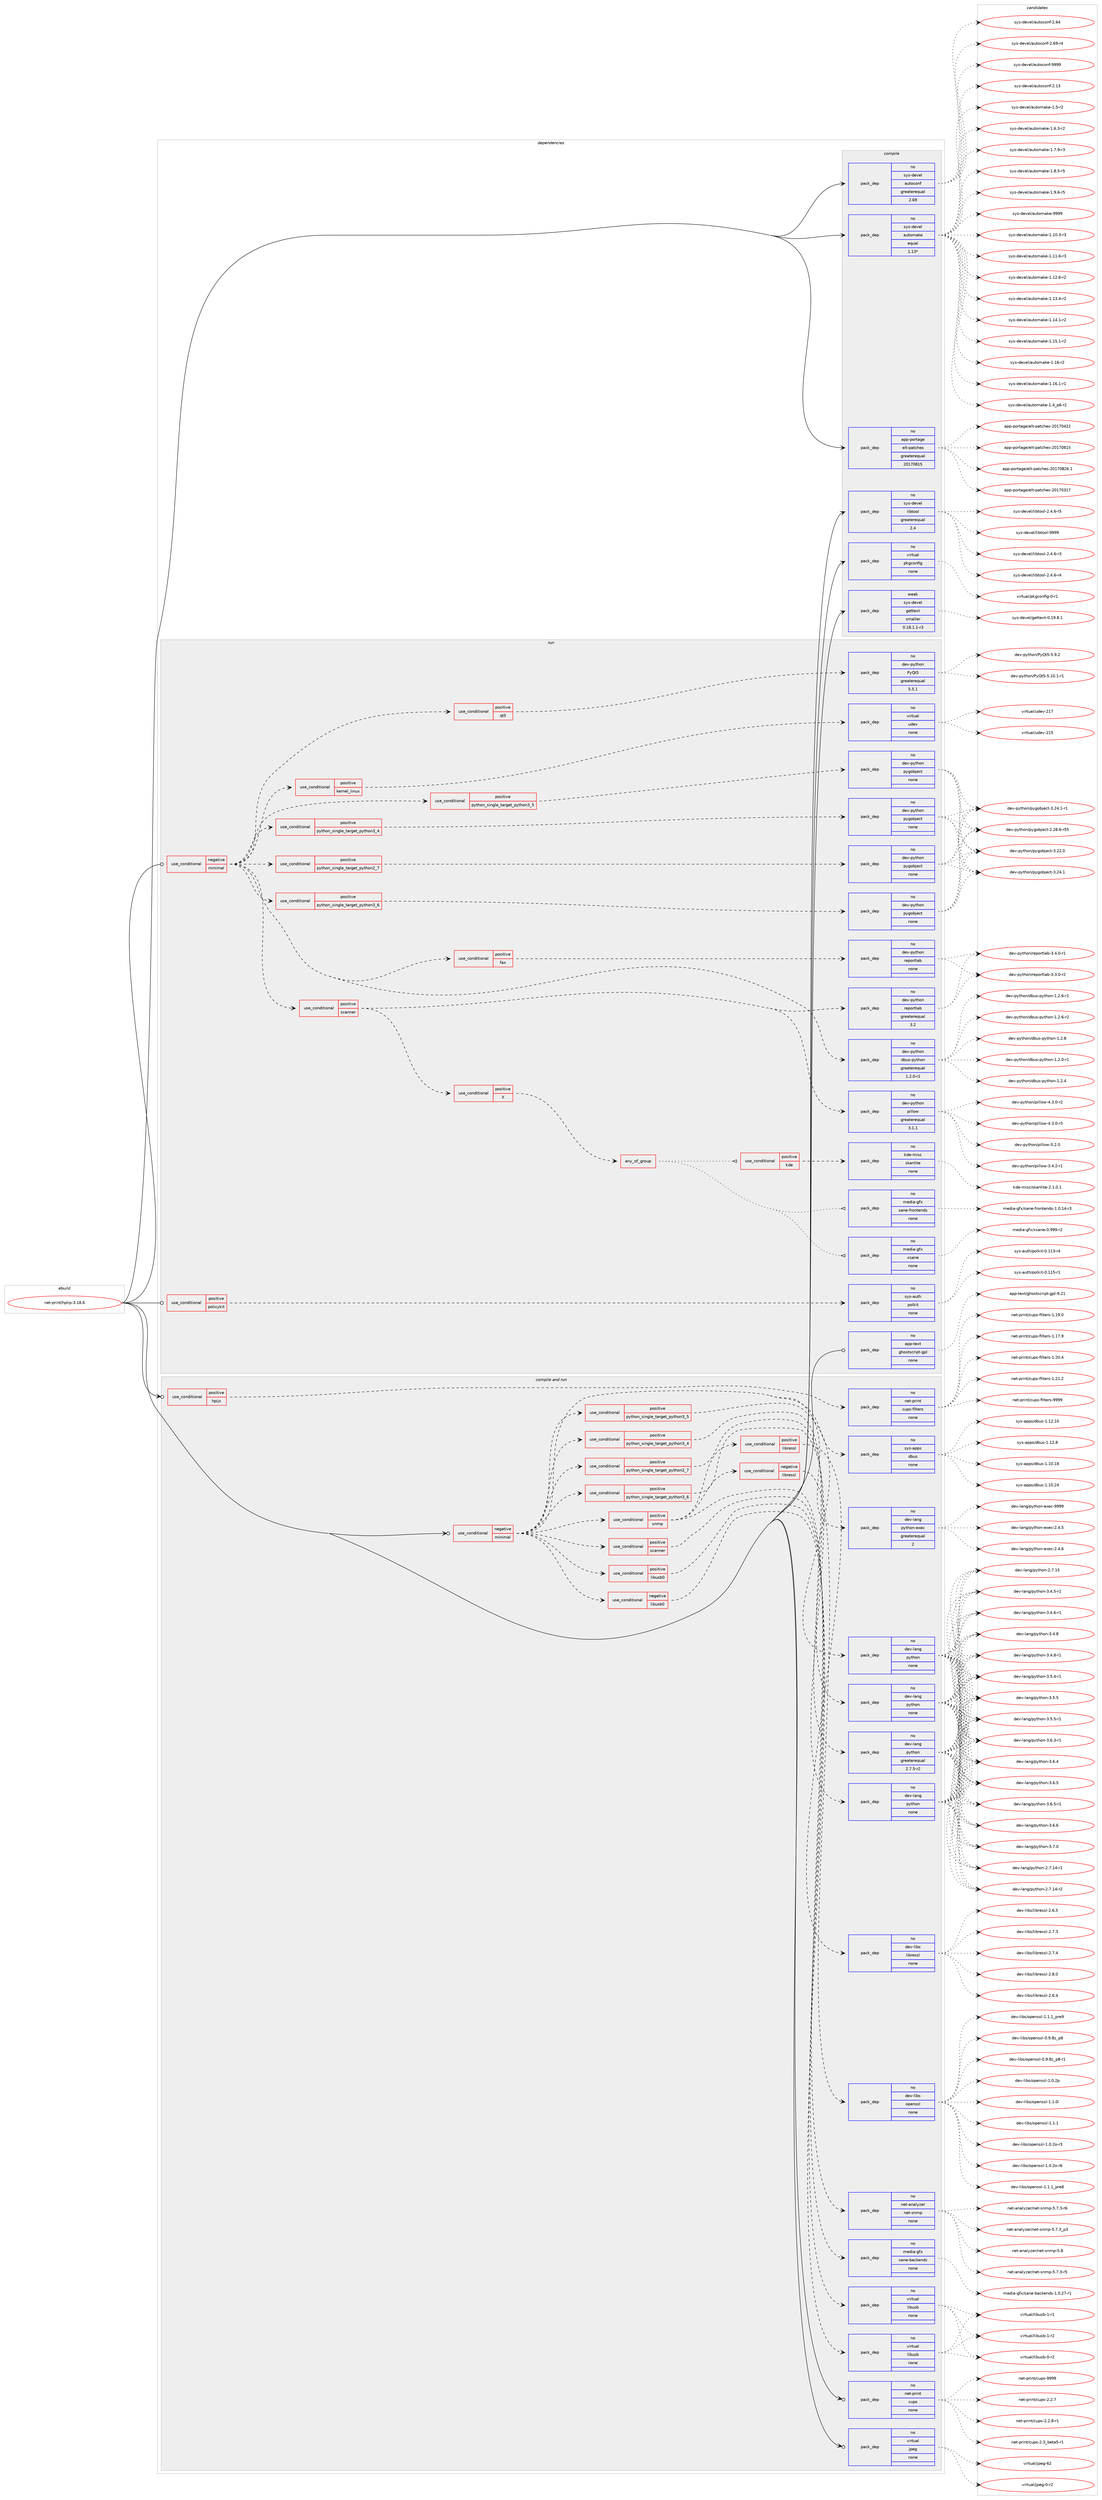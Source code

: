 digraph prolog {

# *************
# Graph options
# *************

newrank=true;
concentrate=true;
compound=true;
graph [rankdir=LR,fontname=Helvetica,fontsize=10,ranksep=1.5];#, ranksep=2.5, nodesep=0.2];
edge  [arrowhead=vee];
node  [fontname=Helvetica,fontsize=10];

# **********
# The ebuild
# **********

subgraph cluster_leftcol {
color=gray;
rank=same;
label=<<i>ebuild</i>>;
id [label="net-print/hplip-3.18.6", color=red, width=4, href="../net-print/hplip-3.18.6.svg"];
}

# ****************
# The dependencies
# ****************

subgraph cluster_midcol {
color=gray;
label=<<i>dependencies</i>>;
subgraph cluster_compile {
fillcolor="#eeeeee";
style=filled;
label=<<i>compile</i>>;
subgraph pack7133 {
dependency10797 [label=<<TABLE BORDER="0" CELLBORDER="1" CELLSPACING="0" CELLPADDING="4" WIDTH="220"><TR><TD ROWSPAN="6" CELLPADDING="30">pack_dep</TD></TR><TR><TD WIDTH="110">no</TD></TR><TR><TD>app-portage</TD></TR><TR><TD>elt-patches</TD></TR><TR><TD>greaterequal</TD></TR><TR><TD>20170815</TD></TR></TABLE>>, shape=none, color=blue];
}
id:e -> dependency10797:w [weight=20,style="solid",arrowhead="vee"];
subgraph pack7134 {
dependency10798 [label=<<TABLE BORDER="0" CELLBORDER="1" CELLSPACING="0" CELLPADDING="4" WIDTH="220"><TR><TD ROWSPAN="6" CELLPADDING="30">pack_dep</TD></TR><TR><TD WIDTH="110">no</TD></TR><TR><TD>sys-devel</TD></TR><TR><TD>autoconf</TD></TR><TR><TD>greaterequal</TD></TR><TR><TD>2.69</TD></TR></TABLE>>, shape=none, color=blue];
}
id:e -> dependency10798:w [weight=20,style="solid",arrowhead="vee"];
subgraph pack7135 {
dependency10799 [label=<<TABLE BORDER="0" CELLBORDER="1" CELLSPACING="0" CELLPADDING="4" WIDTH="220"><TR><TD ROWSPAN="6" CELLPADDING="30">pack_dep</TD></TR><TR><TD WIDTH="110">no</TD></TR><TR><TD>sys-devel</TD></TR><TR><TD>automake</TD></TR><TR><TD>equal</TD></TR><TR><TD>1.13*</TD></TR></TABLE>>, shape=none, color=blue];
}
id:e -> dependency10799:w [weight=20,style="solid",arrowhead="vee"];
subgraph pack7136 {
dependency10800 [label=<<TABLE BORDER="0" CELLBORDER="1" CELLSPACING="0" CELLPADDING="4" WIDTH="220"><TR><TD ROWSPAN="6" CELLPADDING="30">pack_dep</TD></TR><TR><TD WIDTH="110">no</TD></TR><TR><TD>sys-devel</TD></TR><TR><TD>libtool</TD></TR><TR><TD>greaterequal</TD></TR><TR><TD>2.4</TD></TR></TABLE>>, shape=none, color=blue];
}
id:e -> dependency10800:w [weight=20,style="solid",arrowhead="vee"];
subgraph pack7137 {
dependency10801 [label=<<TABLE BORDER="0" CELLBORDER="1" CELLSPACING="0" CELLPADDING="4" WIDTH="220"><TR><TD ROWSPAN="6" CELLPADDING="30">pack_dep</TD></TR><TR><TD WIDTH="110">no</TD></TR><TR><TD>virtual</TD></TR><TR><TD>pkgconfig</TD></TR><TR><TD>none</TD></TR><TR><TD></TD></TR></TABLE>>, shape=none, color=blue];
}
id:e -> dependency10801:w [weight=20,style="solid",arrowhead="vee"];
subgraph pack7138 {
dependency10802 [label=<<TABLE BORDER="0" CELLBORDER="1" CELLSPACING="0" CELLPADDING="4" WIDTH="220"><TR><TD ROWSPAN="6" CELLPADDING="30">pack_dep</TD></TR><TR><TD WIDTH="110">weak</TD></TR><TR><TD>sys-devel</TD></TR><TR><TD>gettext</TD></TR><TR><TD>smaller</TD></TR><TR><TD>0.18.1.1-r3</TD></TR></TABLE>>, shape=none, color=blue];
}
id:e -> dependency10802:w [weight=20,style="solid",arrowhead="vee"];
}
subgraph cluster_compileandrun {
fillcolor="#eeeeee";
style=filled;
label=<<i>compile and run</i>>;
subgraph cond3469 {
dependency10803 [label=<<TABLE BORDER="0" CELLBORDER="1" CELLSPACING="0" CELLPADDING="4"><TR><TD ROWSPAN="3" CELLPADDING="10">use_conditional</TD></TR><TR><TD>negative</TD></TR><TR><TD>minimal</TD></TR></TABLE>>, shape=none, color=red];
subgraph cond3470 {
dependency10804 [label=<<TABLE BORDER="0" CELLBORDER="1" CELLSPACING="0" CELLPADDING="4"><TR><TD ROWSPAN="3" CELLPADDING="10">use_conditional</TD></TR><TR><TD>positive</TD></TR><TR><TD>python_single_target_python2_7</TD></TR></TABLE>>, shape=none, color=red];
subgraph pack7139 {
dependency10805 [label=<<TABLE BORDER="0" CELLBORDER="1" CELLSPACING="0" CELLPADDING="4" WIDTH="220"><TR><TD ROWSPAN="6" CELLPADDING="30">pack_dep</TD></TR><TR><TD WIDTH="110">no</TD></TR><TR><TD>dev-lang</TD></TR><TR><TD>python</TD></TR><TR><TD>greaterequal</TD></TR><TR><TD>2.7.5-r2</TD></TR></TABLE>>, shape=none, color=blue];
}
dependency10804:e -> dependency10805:w [weight=20,style="dashed",arrowhead="vee"];
}
dependency10803:e -> dependency10804:w [weight=20,style="dashed",arrowhead="vee"];
subgraph cond3471 {
dependency10806 [label=<<TABLE BORDER="0" CELLBORDER="1" CELLSPACING="0" CELLPADDING="4"><TR><TD ROWSPAN="3" CELLPADDING="10">use_conditional</TD></TR><TR><TD>positive</TD></TR><TR><TD>python_single_target_python3_4</TD></TR></TABLE>>, shape=none, color=red];
subgraph pack7140 {
dependency10807 [label=<<TABLE BORDER="0" CELLBORDER="1" CELLSPACING="0" CELLPADDING="4" WIDTH="220"><TR><TD ROWSPAN="6" CELLPADDING="30">pack_dep</TD></TR><TR><TD WIDTH="110">no</TD></TR><TR><TD>dev-lang</TD></TR><TR><TD>python</TD></TR><TR><TD>none</TD></TR><TR><TD></TD></TR></TABLE>>, shape=none, color=blue];
}
dependency10806:e -> dependency10807:w [weight=20,style="dashed",arrowhead="vee"];
}
dependency10803:e -> dependency10806:w [weight=20,style="dashed",arrowhead="vee"];
subgraph cond3472 {
dependency10808 [label=<<TABLE BORDER="0" CELLBORDER="1" CELLSPACING="0" CELLPADDING="4"><TR><TD ROWSPAN="3" CELLPADDING="10">use_conditional</TD></TR><TR><TD>positive</TD></TR><TR><TD>python_single_target_python3_5</TD></TR></TABLE>>, shape=none, color=red];
subgraph pack7141 {
dependency10809 [label=<<TABLE BORDER="0" CELLBORDER="1" CELLSPACING="0" CELLPADDING="4" WIDTH="220"><TR><TD ROWSPAN="6" CELLPADDING="30">pack_dep</TD></TR><TR><TD WIDTH="110">no</TD></TR><TR><TD>dev-lang</TD></TR><TR><TD>python</TD></TR><TR><TD>none</TD></TR><TR><TD></TD></TR></TABLE>>, shape=none, color=blue];
}
dependency10808:e -> dependency10809:w [weight=20,style="dashed",arrowhead="vee"];
}
dependency10803:e -> dependency10808:w [weight=20,style="dashed",arrowhead="vee"];
subgraph cond3473 {
dependency10810 [label=<<TABLE BORDER="0" CELLBORDER="1" CELLSPACING="0" CELLPADDING="4"><TR><TD ROWSPAN="3" CELLPADDING="10">use_conditional</TD></TR><TR><TD>positive</TD></TR><TR><TD>python_single_target_python3_6</TD></TR></TABLE>>, shape=none, color=red];
subgraph pack7142 {
dependency10811 [label=<<TABLE BORDER="0" CELLBORDER="1" CELLSPACING="0" CELLPADDING="4" WIDTH="220"><TR><TD ROWSPAN="6" CELLPADDING="30">pack_dep</TD></TR><TR><TD WIDTH="110">no</TD></TR><TR><TD>dev-lang</TD></TR><TR><TD>python</TD></TR><TR><TD>none</TD></TR><TR><TD></TD></TR></TABLE>>, shape=none, color=blue];
}
dependency10810:e -> dependency10811:w [weight=20,style="dashed",arrowhead="vee"];
}
dependency10803:e -> dependency10810:w [weight=20,style="dashed",arrowhead="vee"];
subgraph pack7143 {
dependency10812 [label=<<TABLE BORDER="0" CELLBORDER="1" CELLSPACING="0" CELLPADDING="4" WIDTH="220"><TR><TD ROWSPAN="6" CELLPADDING="30">pack_dep</TD></TR><TR><TD WIDTH="110">no</TD></TR><TR><TD>dev-lang</TD></TR><TR><TD>python-exec</TD></TR><TR><TD>greaterequal</TD></TR><TR><TD>2</TD></TR></TABLE>>, shape=none, color=blue];
}
dependency10803:e -> dependency10812:w [weight=20,style="dashed",arrowhead="vee"];
subgraph pack7144 {
dependency10813 [label=<<TABLE BORDER="0" CELLBORDER="1" CELLSPACING="0" CELLPADDING="4" WIDTH="220"><TR><TD ROWSPAN="6" CELLPADDING="30">pack_dep</TD></TR><TR><TD WIDTH="110">no</TD></TR><TR><TD>sys-apps</TD></TR><TR><TD>dbus</TD></TR><TR><TD>none</TD></TR><TR><TD></TD></TR></TABLE>>, shape=none, color=blue];
}
dependency10803:e -> dependency10813:w [weight=20,style="dashed",arrowhead="vee"];
subgraph cond3474 {
dependency10814 [label=<<TABLE BORDER="0" CELLBORDER="1" CELLSPACING="0" CELLPADDING="4"><TR><TD ROWSPAN="3" CELLPADDING="10">use_conditional</TD></TR><TR><TD>negative</TD></TR><TR><TD>libusb0</TD></TR></TABLE>>, shape=none, color=red];
subgraph pack7145 {
dependency10815 [label=<<TABLE BORDER="0" CELLBORDER="1" CELLSPACING="0" CELLPADDING="4" WIDTH="220"><TR><TD ROWSPAN="6" CELLPADDING="30">pack_dep</TD></TR><TR><TD WIDTH="110">no</TD></TR><TR><TD>virtual</TD></TR><TR><TD>libusb</TD></TR><TR><TD>none</TD></TR><TR><TD></TD></TR></TABLE>>, shape=none, color=blue];
}
dependency10814:e -> dependency10815:w [weight=20,style="dashed",arrowhead="vee"];
}
dependency10803:e -> dependency10814:w [weight=20,style="dashed",arrowhead="vee"];
subgraph cond3475 {
dependency10816 [label=<<TABLE BORDER="0" CELLBORDER="1" CELLSPACING="0" CELLPADDING="4"><TR><TD ROWSPAN="3" CELLPADDING="10">use_conditional</TD></TR><TR><TD>positive</TD></TR><TR><TD>libusb0</TD></TR></TABLE>>, shape=none, color=red];
subgraph pack7146 {
dependency10817 [label=<<TABLE BORDER="0" CELLBORDER="1" CELLSPACING="0" CELLPADDING="4" WIDTH="220"><TR><TD ROWSPAN="6" CELLPADDING="30">pack_dep</TD></TR><TR><TD WIDTH="110">no</TD></TR><TR><TD>virtual</TD></TR><TR><TD>libusb</TD></TR><TR><TD>none</TD></TR><TR><TD></TD></TR></TABLE>>, shape=none, color=blue];
}
dependency10816:e -> dependency10817:w [weight=20,style="dashed",arrowhead="vee"];
}
dependency10803:e -> dependency10816:w [weight=20,style="dashed",arrowhead="vee"];
subgraph cond3476 {
dependency10818 [label=<<TABLE BORDER="0" CELLBORDER="1" CELLSPACING="0" CELLPADDING="4"><TR><TD ROWSPAN="3" CELLPADDING="10">use_conditional</TD></TR><TR><TD>positive</TD></TR><TR><TD>scanner</TD></TR></TABLE>>, shape=none, color=red];
subgraph pack7147 {
dependency10819 [label=<<TABLE BORDER="0" CELLBORDER="1" CELLSPACING="0" CELLPADDING="4" WIDTH="220"><TR><TD ROWSPAN="6" CELLPADDING="30">pack_dep</TD></TR><TR><TD WIDTH="110">no</TD></TR><TR><TD>media-gfx</TD></TR><TR><TD>sane-backends</TD></TR><TR><TD>none</TD></TR><TR><TD></TD></TR></TABLE>>, shape=none, color=blue];
}
dependency10818:e -> dependency10819:w [weight=20,style="dashed",arrowhead="vee"];
}
dependency10803:e -> dependency10818:w [weight=20,style="dashed",arrowhead="vee"];
subgraph cond3477 {
dependency10820 [label=<<TABLE BORDER="0" CELLBORDER="1" CELLSPACING="0" CELLPADDING="4"><TR><TD ROWSPAN="3" CELLPADDING="10">use_conditional</TD></TR><TR><TD>positive</TD></TR><TR><TD>snmp</TD></TR></TABLE>>, shape=none, color=red];
subgraph cond3478 {
dependency10821 [label=<<TABLE BORDER="0" CELLBORDER="1" CELLSPACING="0" CELLPADDING="4"><TR><TD ROWSPAN="3" CELLPADDING="10">use_conditional</TD></TR><TR><TD>negative</TD></TR><TR><TD>libressl</TD></TR></TABLE>>, shape=none, color=red];
subgraph pack7148 {
dependency10822 [label=<<TABLE BORDER="0" CELLBORDER="1" CELLSPACING="0" CELLPADDING="4" WIDTH="220"><TR><TD ROWSPAN="6" CELLPADDING="30">pack_dep</TD></TR><TR><TD WIDTH="110">no</TD></TR><TR><TD>dev-libs</TD></TR><TR><TD>openssl</TD></TR><TR><TD>none</TD></TR><TR><TD></TD></TR></TABLE>>, shape=none, color=blue];
}
dependency10821:e -> dependency10822:w [weight=20,style="dashed",arrowhead="vee"];
}
dependency10820:e -> dependency10821:w [weight=20,style="dashed",arrowhead="vee"];
subgraph cond3479 {
dependency10823 [label=<<TABLE BORDER="0" CELLBORDER="1" CELLSPACING="0" CELLPADDING="4"><TR><TD ROWSPAN="3" CELLPADDING="10">use_conditional</TD></TR><TR><TD>positive</TD></TR><TR><TD>libressl</TD></TR></TABLE>>, shape=none, color=red];
subgraph pack7149 {
dependency10824 [label=<<TABLE BORDER="0" CELLBORDER="1" CELLSPACING="0" CELLPADDING="4" WIDTH="220"><TR><TD ROWSPAN="6" CELLPADDING="30">pack_dep</TD></TR><TR><TD WIDTH="110">no</TD></TR><TR><TD>dev-libs</TD></TR><TR><TD>libressl</TD></TR><TR><TD>none</TD></TR><TR><TD></TD></TR></TABLE>>, shape=none, color=blue];
}
dependency10823:e -> dependency10824:w [weight=20,style="dashed",arrowhead="vee"];
}
dependency10820:e -> dependency10823:w [weight=20,style="dashed",arrowhead="vee"];
subgraph pack7150 {
dependency10825 [label=<<TABLE BORDER="0" CELLBORDER="1" CELLSPACING="0" CELLPADDING="4" WIDTH="220"><TR><TD ROWSPAN="6" CELLPADDING="30">pack_dep</TD></TR><TR><TD WIDTH="110">no</TD></TR><TR><TD>net-analyzer</TD></TR><TR><TD>net-snmp</TD></TR><TR><TD>none</TD></TR><TR><TD></TD></TR></TABLE>>, shape=none, color=blue];
}
dependency10820:e -> dependency10825:w [weight=20,style="dashed",arrowhead="vee"];
}
dependency10803:e -> dependency10820:w [weight=20,style="dashed",arrowhead="vee"];
}
id:e -> dependency10803:w [weight=20,style="solid",arrowhead="odotvee"];
subgraph cond3480 {
dependency10826 [label=<<TABLE BORDER="0" CELLBORDER="1" CELLSPACING="0" CELLPADDING="4"><TR><TD ROWSPAN="3" CELLPADDING="10">use_conditional</TD></TR><TR><TD>positive</TD></TR><TR><TD>hpijs</TD></TR></TABLE>>, shape=none, color=red];
subgraph pack7151 {
dependency10827 [label=<<TABLE BORDER="0" CELLBORDER="1" CELLSPACING="0" CELLPADDING="4" WIDTH="220"><TR><TD ROWSPAN="6" CELLPADDING="30">pack_dep</TD></TR><TR><TD WIDTH="110">no</TD></TR><TR><TD>net-print</TD></TR><TR><TD>cups-filters</TD></TR><TR><TD>none</TD></TR><TR><TD></TD></TR></TABLE>>, shape=none, color=blue];
}
dependency10826:e -> dependency10827:w [weight=20,style="dashed",arrowhead="vee"];
}
id:e -> dependency10826:w [weight=20,style="solid",arrowhead="odotvee"];
subgraph pack7152 {
dependency10828 [label=<<TABLE BORDER="0" CELLBORDER="1" CELLSPACING="0" CELLPADDING="4" WIDTH="220"><TR><TD ROWSPAN="6" CELLPADDING="30">pack_dep</TD></TR><TR><TD WIDTH="110">no</TD></TR><TR><TD>net-print</TD></TR><TR><TD>cups</TD></TR><TR><TD>none</TD></TR><TR><TD></TD></TR></TABLE>>, shape=none, color=blue];
}
id:e -> dependency10828:w [weight=20,style="solid",arrowhead="odotvee"];
subgraph pack7153 {
dependency10829 [label=<<TABLE BORDER="0" CELLBORDER="1" CELLSPACING="0" CELLPADDING="4" WIDTH="220"><TR><TD ROWSPAN="6" CELLPADDING="30">pack_dep</TD></TR><TR><TD WIDTH="110">no</TD></TR><TR><TD>virtual</TD></TR><TR><TD>jpeg</TD></TR><TR><TD>none</TD></TR><TR><TD></TD></TR></TABLE>>, shape=none, color=blue];
}
id:e -> dependency10829:w [weight=20,style="solid",arrowhead="odotvee"];
}
subgraph cluster_run {
fillcolor="#eeeeee";
style=filled;
label=<<i>run</i>>;
subgraph cond3481 {
dependency10830 [label=<<TABLE BORDER="0" CELLBORDER="1" CELLSPACING="0" CELLPADDING="4"><TR><TD ROWSPAN="3" CELLPADDING="10">use_conditional</TD></TR><TR><TD>negative</TD></TR><TR><TD>minimal</TD></TR></TABLE>>, shape=none, color=red];
subgraph pack7154 {
dependency10831 [label=<<TABLE BORDER="0" CELLBORDER="1" CELLSPACING="0" CELLPADDING="4" WIDTH="220"><TR><TD ROWSPAN="6" CELLPADDING="30">pack_dep</TD></TR><TR><TD WIDTH="110">no</TD></TR><TR><TD>dev-python</TD></TR><TR><TD>dbus-python</TD></TR><TR><TD>greaterequal</TD></TR><TR><TD>1.2.0-r1</TD></TR></TABLE>>, shape=none, color=blue];
}
dependency10830:e -> dependency10831:w [weight=20,style="dashed",arrowhead="vee"];
subgraph cond3482 {
dependency10832 [label=<<TABLE BORDER="0" CELLBORDER="1" CELLSPACING="0" CELLPADDING="4"><TR><TD ROWSPAN="3" CELLPADDING="10">use_conditional</TD></TR><TR><TD>positive</TD></TR><TR><TD>python_single_target_python2_7</TD></TR></TABLE>>, shape=none, color=red];
subgraph pack7155 {
dependency10833 [label=<<TABLE BORDER="0" CELLBORDER="1" CELLSPACING="0" CELLPADDING="4" WIDTH="220"><TR><TD ROWSPAN="6" CELLPADDING="30">pack_dep</TD></TR><TR><TD WIDTH="110">no</TD></TR><TR><TD>dev-python</TD></TR><TR><TD>pygobject</TD></TR><TR><TD>none</TD></TR><TR><TD></TD></TR></TABLE>>, shape=none, color=blue];
}
dependency10832:e -> dependency10833:w [weight=20,style="dashed",arrowhead="vee"];
}
dependency10830:e -> dependency10832:w [weight=20,style="dashed",arrowhead="vee"];
subgraph cond3483 {
dependency10834 [label=<<TABLE BORDER="0" CELLBORDER="1" CELLSPACING="0" CELLPADDING="4"><TR><TD ROWSPAN="3" CELLPADDING="10">use_conditional</TD></TR><TR><TD>positive</TD></TR><TR><TD>python_single_target_python3_4</TD></TR></TABLE>>, shape=none, color=red];
subgraph pack7156 {
dependency10835 [label=<<TABLE BORDER="0" CELLBORDER="1" CELLSPACING="0" CELLPADDING="4" WIDTH="220"><TR><TD ROWSPAN="6" CELLPADDING="30">pack_dep</TD></TR><TR><TD WIDTH="110">no</TD></TR><TR><TD>dev-python</TD></TR><TR><TD>pygobject</TD></TR><TR><TD>none</TD></TR><TR><TD></TD></TR></TABLE>>, shape=none, color=blue];
}
dependency10834:e -> dependency10835:w [weight=20,style="dashed",arrowhead="vee"];
}
dependency10830:e -> dependency10834:w [weight=20,style="dashed",arrowhead="vee"];
subgraph cond3484 {
dependency10836 [label=<<TABLE BORDER="0" CELLBORDER="1" CELLSPACING="0" CELLPADDING="4"><TR><TD ROWSPAN="3" CELLPADDING="10">use_conditional</TD></TR><TR><TD>positive</TD></TR><TR><TD>python_single_target_python3_5</TD></TR></TABLE>>, shape=none, color=red];
subgraph pack7157 {
dependency10837 [label=<<TABLE BORDER="0" CELLBORDER="1" CELLSPACING="0" CELLPADDING="4" WIDTH="220"><TR><TD ROWSPAN="6" CELLPADDING="30">pack_dep</TD></TR><TR><TD WIDTH="110">no</TD></TR><TR><TD>dev-python</TD></TR><TR><TD>pygobject</TD></TR><TR><TD>none</TD></TR><TR><TD></TD></TR></TABLE>>, shape=none, color=blue];
}
dependency10836:e -> dependency10837:w [weight=20,style="dashed",arrowhead="vee"];
}
dependency10830:e -> dependency10836:w [weight=20,style="dashed",arrowhead="vee"];
subgraph cond3485 {
dependency10838 [label=<<TABLE BORDER="0" CELLBORDER="1" CELLSPACING="0" CELLPADDING="4"><TR><TD ROWSPAN="3" CELLPADDING="10">use_conditional</TD></TR><TR><TD>positive</TD></TR><TR><TD>python_single_target_python3_6</TD></TR></TABLE>>, shape=none, color=red];
subgraph pack7158 {
dependency10839 [label=<<TABLE BORDER="0" CELLBORDER="1" CELLSPACING="0" CELLPADDING="4" WIDTH="220"><TR><TD ROWSPAN="6" CELLPADDING="30">pack_dep</TD></TR><TR><TD WIDTH="110">no</TD></TR><TR><TD>dev-python</TD></TR><TR><TD>pygobject</TD></TR><TR><TD>none</TD></TR><TR><TD></TD></TR></TABLE>>, shape=none, color=blue];
}
dependency10838:e -> dependency10839:w [weight=20,style="dashed",arrowhead="vee"];
}
dependency10830:e -> dependency10838:w [weight=20,style="dashed",arrowhead="vee"];
subgraph cond3486 {
dependency10840 [label=<<TABLE BORDER="0" CELLBORDER="1" CELLSPACING="0" CELLPADDING="4"><TR><TD ROWSPAN="3" CELLPADDING="10">use_conditional</TD></TR><TR><TD>positive</TD></TR><TR><TD>fax</TD></TR></TABLE>>, shape=none, color=red];
subgraph pack7159 {
dependency10841 [label=<<TABLE BORDER="0" CELLBORDER="1" CELLSPACING="0" CELLPADDING="4" WIDTH="220"><TR><TD ROWSPAN="6" CELLPADDING="30">pack_dep</TD></TR><TR><TD WIDTH="110">no</TD></TR><TR><TD>dev-python</TD></TR><TR><TD>reportlab</TD></TR><TR><TD>none</TD></TR><TR><TD></TD></TR></TABLE>>, shape=none, color=blue];
}
dependency10840:e -> dependency10841:w [weight=20,style="dashed",arrowhead="vee"];
}
dependency10830:e -> dependency10840:w [weight=20,style="dashed",arrowhead="vee"];
subgraph cond3487 {
dependency10842 [label=<<TABLE BORDER="0" CELLBORDER="1" CELLSPACING="0" CELLPADDING="4"><TR><TD ROWSPAN="3" CELLPADDING="10">use_conditional</TD></TR><TR><TD>positive</TD></TR><TR><TD>kernel_linux</TD></TR></TABLE>>, shape=none, color=red];
subgraph pack7160 {
dependency10843 [label=<<TABLE BORDER="0" CELLBORDER="1" CELLSPACING="0" CELLPADDING="4" WIDTH="220"><TR><TD ROWSPAN="6" CELLPADDING="30">pack_dep</TD></TR><TR><TD WIDTH="110">no</TD></TR><TR><TD>virtual</TD></TR><TR><TD>udev</TD></TR><TR><TD>none</TD></TR><TR><TD></TD></TR></TABLE>>, shape=none, color=blue];
}
dependency10842:e -> dependency10843:w [weight=20,style="dashed",arrowhead="vee"];
}
dependency10830:e -> dependency10842:w [weight=20,style="dashed",arrowhead="vee"];
subgraph cond3488 {
dependency10844 [label=<<TABLE BORDER="0" CELLBORDER="1" CELLSPACING="0" CELLPADDING="4"><TR><TD ROWSPAN="3" CELLPADDING="10">use_conditional</TD></TR><TR><TD>positive</TD></TR><TR><TD>qt5</TD></TR></TABLE>>, shape=none, color=red];
subgraph pack7161 {
dependency10845 [label=<<TABLE BORDER="0" CELLBORDER="1" CELLSPACING="0" CELLPADDING="4" WIDTH="220"><TR><TD ROWSPAN="6" CELLPADDING="30">pack_dep</TD></TR><TR><TD WIDTH="110">no</TD></TR><TR><TD>dev-python</TD></TR><TR><TD>PyQt5</TD></TR><TR><TD>greaterequal</TD></TR><TR><TD>5.5.1</TD></TR></TABLE>>, shape=none, color=blue];
}
dependency10844:e -> dependency10845:w [weight=20,style="dashed",arrowhead="vee"];
}
dependency10830:e -> dependency10844:w [weight=20,style="dashed",arrowhead="vee"];
subgraph cond3489 {
dependency10846 [label=<<TABLE BORDER="0" CELLBORDER="1" CELLSPACING="0" CELLPADDING="4"><TR><TD ROWSPAN="3" CELLPADDING="10">use_conditional</TD></TR><TR><TD>positive</TD></TR><TR><TD>scanner</TD></TR></TABLE>>, shape=none, color=red];
subgraph pack7162 {
dependency10847 [label=<<TABLE BORDER="0" CELLBORDER="1" CELLSPACING="0" CELLPADDING="4" WIDTH="220"><TR><TD ROWSPAN="6" CELLPADDING="30">pack_dep</TD></TR><TR><TD WIDTH="110">no</TD></TR><TR><TD>dev-python</TD></TR><TR><TD>reportlab</TD></TR><TR><TD>greaterequal</TD></TR><TR><TD>3.2</TD></TR></TABLE>>, shape=none, color=blue];
}
dependency10846:e -> dependency10847:w [weight=20,style="dashed",arrowhead="vee"];
subgraph pack7163 {
dependency10848 [label=<<TABLE BORDER="0" CELLBORDER="1" CELLSPACING="0" CELLPADDING="4" WIDTH="220"><TR><TD ROWSPAN="6" CELLPADDING="30">pack_dep</TD></TR><TR><TD WIDTH="110">no</TD></TR><TR><TD>dev-python</TD></TR><TR><TD>pillow</TD></TR><TR><TD>greaterequal</TD></TR><TR><TD>3.1.1</TD></TR></TABLE>>, shape=none, color=blue];
}
dependency10846:e -> dependency10848:w [weight=20,style="dashed",arrowhead="vee"];
subgraph cond3490 {
dependency10849 [label=<<TABLE BORDER="0" CELLBORDER="1" CELLSPACING="0" CELLPADDING="4"><TR><TD ROWSPAN="3" CELLPADDING="10">use_conditional</TD></TR><TR><TD>positive</TD></TR><TR><TD>X</TD></TR></TABLE>>, shape=none, color=red];
subgraph any176 {
dependency10850 [label=<<TABLE BORDER="0" CELLBORDER="1" CELLSPACING="0" CELLPADDING="4"><TR><TD CELLPADDING="10">any_of_group</TD></TR></TABLE>>, shape=none, color=red];subgraph cond3491 {
dependency10851 [label=<<TABLE BORDER="0" CELLBORDER="1" CELLSPACING="0" CELLPADDING="4"><TR><TD ROWSPAN="3" CELLPADDING="10">use_conditional</TD></TR><TR><TD>positive</TD></TR><TR><TD>kde</TD></TR></TABLE>>, shape=none, color=red];
subgraph pack7164 {
dependency10852 [label=<<TABLE BORDER="0" CELLBORDER="1" CELLSPACING="0" CELLPADDING="4" WIDTH="220"><TR><TD ROWSPAN="6" CELLPADDING="30">pack_dep</TD></TR><TR><TD WIDTH="110">no</TD></TR><TR><TD>kde-misc</TD></TR><TR><TD>skanlite</TD></TR><TR><TD>none</TD></TR><TR><TD></TD></TR></TABLE>>, shape=none, color=blue];
}
dependency10851:e -> dependency10852:w [weight=20,style="dashed",arrowhead="vee"];
}
dependency10850:e -> dependency10851:w [weight=20,style="dotted",arrowhead="oinv"];
subgraph pack7165 {
dependency10853 [label=<<TABLE BORDER="0" CELLBORDER="1" CELLSPACING="0" CELLPADDING="4" WIDTH="220"><TR><TD ROWSPAN="6" CELLPADDING="30">pack_dep</TD></TR><TR><TD WIDTH="110">no</TD></TR><TR><TD>media-gfx</TD></TR><TR><TD>xsane</TD></TR><TR><TD>none</TD></TR><TR><TD></TD></TR></TABLE>>, shape=none, color=blue];
}
dependency10850:e -> dependency10853:w [weight=20,style="dotted",arrowhead="oinv"];
subgraph pack7166 {
dependency10854 [label=<<TABLE BORDER="0" CELLBORDER="1" CELLSPACING="0" CELLPADDING="4" WIDTH="220"><TR><TD ROWSPAN="6" CELLPADDING="30">pack_dep</TD></TR><TR><TD WIDTH="110">no</TD></TR><TR><TD>media-gfx</TD></TR><TR><TD>sane-frontends</TD></TR><TR><TD>none</TD></TR><TR><TD></TD></TR></TABLE>>, shape=none, color=blue];
}
dependency10850:e -> dependency10854:w [weight=20,style="dotted",arrowhead="oinv"];
}
dependency10849:e -> dependency10850:w [weight=20,style="dashed",arrowhead="vee"];
}
dependency10846:e -> dependency10849:w [weight=20,style="dashed",arrowhead="vee"];
}
dependency10830:e -> dependency10846:w [weight=20,style="dashed",arrowhead="vee"];
}
id:e -> dependency10830:w [weight=20,style="solid",arrowhead="odot"];
subgraph cond3492 {
dependency10855 [label=<<TABLE BORDER="0" CELLBORDER="1" CELLSPACING="0" CELLPADDING="4"><TR><TD ROWSPAN="3" CELLPADDING="10">use_conditional</TD></TR><TR><TD>positive</TD></TR><TR><TD>policykit</TD></TR></TABLE>>, shape=none, color=red];
subgraph pack7167 {
dependency10856 [label=<<TABLE BORDER="0" CELLBORDER="1" CELLSPACING="0" CELLPADDING="4" WIDTH="220"><TR><TD ROWSPAN="6" CELLPADDING="30">pack_dep</TD></TR><TR><TD WIDTH="110">no</TD></TR><TR><TD>sys-auth</TD></TR><TR><TD>polkit</TD></TR><TR><TD>none</TD></TR><TR><TD></TD></TR></TABLE>>, shape=none, color=blue];
}
dependency10855:e -> dependency10856:w [weight=20,style="dashed",arrowhead="vee"];
}
id:e -> dependency10855:w [weight=20,style="solid",arrowhead="odot"];
subgraph pack7168 {
dependency10857 [label=<<TABLE BORDER="0" CELLBORDER="1" CELLSPACING="0" CELLPADDING="4" WIDTH="220"><TR><TD ROWSPAN="6" CELLPADDING="30">pack_dep</TD></TR><TR><TD WIDTH="110">no</TD></TR><TR><TD>app-text</TD></TR><TR><TD>ghostscript-gpl</TD></TR><TR><TD>none</TD></TR><TR><TD></TD></TR></TABLE>>, shape=none, color=blue];
}
id:e -> dependency10857:w [weight=20,style="solid",arrowhead="odot"];
}
}

# **************
# The candidates
# **************

subgraph cluster_choices {
rank=same;
color=gray;
label=<<i>candidates</i>>;

subgraph choice7133 {
color=black;
nodesep=1;
choice97112112451121111141169710310147101108116451129711699104101115455048495548514955 [label="app-portage/elt-patches-20170317", color=red, width=4,href="../app-portage/elt-patches-20170317.svg"];
choice97112112451121111141169710310147101108116451129711699104101115455048495548525050 [label="app-portage/elt-patches-20170422", color=red, width=4,href="../app-portage/elt-patches-20170422.svg"];
choice97112112451121111141169710310147101108116451129711699104101115455048495548564953 [label="app-portage/elt-patches-20170815", color=red, width=4,href="../app-portage/elt-patches-20170815.svg"];
choice971121124511211111411697103101471011081164511297116991041011154550484955485650544649 [label="app-portage/elt-patches-20170826.1", color=red, width=4,href="../app-portage/elt-patches-20170826.1.svg"];
dependency10797:e -> choice97112112451121111141169710310147101108116451129711699104101115455048495548514955:w [style=dotted,weight="100"];
dependency10797:e -> choice97112112451121111141169710310147101108116451129711699104101115455048495548525050:w [style=dotted,weight="100"];
dependency10797:e -> choice97112112451121111141169710310147101108116451129711699104101115455048495548564953:w [style=dotted,weight="100"];
dependency10797:e -> choice971121124511211111411697103101471011081164511297116991041011154550484955485650544649:w [style=dotted,weight="100"];
}
subgraph choice7134 {
color=black;
nodesep=1;
choice115121115451001011181011084797117116111991111101024550464951 [label="sys-devel/autoconf-2.13", color=red, width=4,href="../sys-devel/autoconf-2.13.svg"];
choice115121115451001011181011084797117116111991111101024550465452 [label="sys-devel/autoconf-2.64", color=red, width=4,href="../sys-devel/autoconf-2.64.svg"];
choice1151211154510010111810110847971171161119911111010245504654574511452 [label="sys-devel/autoconf-2.69-r4", color=red, width=4,href="../sys-devel/autoconf-2.69-r4.svg"];
choice115121115451001011181011084797117116111991111101024557575757 [label="sys-devel/autoconf-9999", color=red, width=4,href="../sys-devel/autoconf-9999.svg"];
dependency10798:e -> choice115121115451001011181011084797117116111991111101024550464951:w [style=dotted,weight="100"];
dependency10798:e -> choice115121115451001011181011084797117116111991111101024550465452:w [style=dotted,weight="100"];
dependency10798:e -> choice1151211154510010111810110847971171161119911111010245504654574511452:w [style=dotted,weight="100"];
dependency10798:e -> choice115121115451001011181011084797117116111991111101024557575757:w [style=dotted,weight="100"];
}
subgraph choice7135 {
color=black;
nodesep=1;
choice11512111545100101118101108479711711611110997107101454946494846514511451 [label="sys-devel/automake-1.10.3-r3", color=red, width=4,href="../sys-devel/automake-1.10.3-r3.svg"];
choice11512111545100101118101108479711711611110997107101454946494946544511451 [label="sys-devel/automake-1.11.6-r3", color=red, width=4,href="../sys-devel/automake-1.11.6-r3.svg"];
choice11512111545100101118101108479711711611110997107101454946495046544511450 [label="sys-devel/automake-1.12.6-r2", color=red, width=4,href="../sys-devel/automake-1.12.6-r2.svg"];
choice11512111545100101118101108479711711611110997107101454946495146524511450 [label="sys-devel/automake-1.13.4-r2", color=red, width=4,href="../sys-devel/automake-1.13.4-r2.svg"];
choice11512111545100101118101108479711711611110997107101454946495246494511450 [label="sys-devel/automake-1.14.1-r2", color=red, width=4,href="../sys-devel/automake-1.14.1-r2.svg"];
choice11512111545100101118101108479711711611110997107101454946495346494511450 [label="sys-devel/automake-1.15.1-r2", color=red, width=4,href="../sys-devel/automake-1.15.1-r2.svg"];
choice1151211154510010111810110847971171161111099710710145494649544511450 [label="sys-devel/automake-1.16-r2", color=red, width=4,href="../sys-devel/automake-1.16-r2.svg"];
choice11512111545100101118101108479711711611110997107101454946495446494511449 [label="sys-devel/automake-1.16.1-r1", color=red, width=4,href="../sys-devel/automake-1.16.1-r1.svg"];
choice115121115451001011181011084797117116111109971071014549465295112544511450 [label="sys-devel/automake-1.4_p6-r2", color=red, width=4,href="../sys-devel/automake-1.4_p6-r2.svg"];
choice11512111545100101118101108479711711611110997107101454946534511450 [label="sys-devel/automake-1.5-r2", color=red, width=4,href="../sys-devel/automake-1.5-r2.svg"];
choice115121115451001011181011084797117116111109971071014549465446514511450 [label="sys-devel/automake-1.6.3-r2", color=red, width=4,href="../sys-devel/automake-1.6.3-r2.svg"];
choice115121115451001011181011084797117116111109971071014549465546574511451 [label="sys-devel/automake-1.7.9-r3", color=red, width=4,href="../sys-devel/automake-1.7.9-r3.svg"];
choice115121115451001011181011084797117116111109971071014549465646534511453 [label="sys-devel/automake-1.8.5-r5", color=red, width=4,href="../sys-devel/automake-1.8.5-r5.svg"];
choice115121115451001011181011084797117116111109971071014549465746544511453 [label="sys-devel/automake-1.9.6-r5", color=red, width=4,href="../sys-devel/automake-1.9.6-r5.svg"];
choice115121115451001011181011084797117116111109971071014557575757 [label="sys-devel/automake-9999", color=red, width=4,href="../sys-devel/automake-9999.svg"];
dependency10799:e -> choice11512111545100101118101108479711711611110997107101454946494846514511451:w [style=dotted,weight="100"];
dependency10799:e -> choice11512111545100101118101108479711711611110997107101454946494946544511451:w [style=dotted,weight="100"];
dependency10799:e -> choice11512111545100101118101108479711711611110997107101454946495046544511450:w [style=dotted,weight="100"];
dependency10799:e -> choice11512111545100101118101108479711711611110997107101454946495146524511450:w [style=dotted,weight="100"];
dependency10799:e -> choice11512111545100101118101108479711711611110997107101454946495246494511450:w [style=dotted,weight="100"];
dependency10799:e -> choice11512111545100101118101108479711711611110997107101454946495346494511450:w [style=dotted,weight="100"];
dependency10799:e -> choice1151211154510010111810110847971171161111099710710145494649544511450:w [style=dotted,weight="100"];
dependency10799:e -> choice11512111545100101118101108479711711611110997107101454946495446494511449:w [style=dotted,weight="100"];
dependency10799:e -> choice115121115451001011181011084797117116111109971071014549465295112544511450:w [style=dotted,weight="100"];
dependency10799:e -> choice11512111545100101118101108479711711611110997107101454946534511450:w [style=dotted,weight="100"];
dependency10799:e -> choice115121115451001011181011084797117116111109971071014549465446514511450:w [style=dotted,weight="100"];
dependency10799:e -> choice115121115451001011181011084797117116111109971071014549465546574511451:w [style=dotted,weight="100"];
dependency10799:e -> choice115121115451001011181011084797117116111109971071014549465646534511453:w [style=dotted,weight="100"];
dependency10799:e -> choice115121115451001011181011084797117116111109971071014549465746544511453:w [style=dotted,weight="100"];
dependency10799:e -> choice115121115451001011181011084797117116111109971071014557575757:w [style=dotted,weight="100"];
}
subgraph choice7136 {
color=black;
nodesep=1;
choice1151211154510010111810110847108105981161111111084550465246544511451 [label="sys-devel/libtool-2.4.6-r3", color=red, width=4,href="../sys-devel/libtool-2.4.6-r3.svg"];
choice1151211154510010111810110847108105981161111111084550465246544511452 [label="sys-devel/libtool-2.4.6-r4", color=red, width=4,href="../sys-devel/libtool-2.4.6-r4.svg"];
choice1151211154510010111810110847108105981161111111084550465246544511453 [label="sys-devel/libtool-2.4.6-r5", color=red, width=4,href="../sys-devel/libtool-2.4.6-r5.svg"];
choice1151211154510010111810110847108105981161111111084557575757 [label="sys-devel/libtool-9999", color=red, width=4,href="../sys-devel/libtool-9999.svg"];
dependency10800:e -> choice1151211154510010111810110847108105981161111111084550465246544511451:w [style=dotted,weight="100"];
dependency10800:e -> choice1151211154510010111810110847108105981161111111084550465246544511452:w [style=dotted,weight="100"];
dependency10800:e -> choice1151211154510010111810110847108105981161111111084550465246544511453:w [style=dotted,weight="100"];
dependency10800:e -> choice1151211154510010111810110847108105981161111111084557575757:w [style=dotted,weight="100"];
}
subgraph choice7137 {
color=black;
nodesep=1;
choice11810511411611797108471121071039911111010210510345484511449 [label="virtual/pkgconfig-0-r1", color=red, width=4,href="../virtual/pkgconfig-0-r1.svg"];
dependency10801:e -> choice11810511411611797108471121071039911111010210510345484511449:w [style=dotted,weight="100"];
}
subgraph choice7138 {
color=black;
nodesep=1;
choice1151211154510010111810110847103101116116101120116454846495746564649 [label="sys-devel/gettext-0.19.8.1", color=red, width=4,href="../sys-devel/gettext-0.19.8.1.svg"];
dependency10802:e -> choice1151211154510010111810110847103101116116101120116454846495746564649:w [style=dotted,weight="100"];
}
subgraph choice7139 {
color=black;
nodesep=1;
choice100101118451089711010347112121116104111110455046554649524511449 [label="dev-lang/python-2.7.14-r1", color=red, width=4,href="../dev-lang/python-2.7.14-r1.svg"];
choice100101118451089711010347112121116104111110455046554649524511450 [label="dev-lang/python-2.7.14-r2", color=red, width=4,href="../dev-lang/python-2.7.14-r2.svg"];
choice10010111845108971101034711212111610411111045504655464953 [label="dev-lang/python-2.7.15", color=red, width=4,href="../dev-lang/python-2.7.15.svg"];
choice1001011184510897110103471121211161041111104551465246534511449 [label="dev-lang/python-3.4.5-r1", color=red, width=4,href="../dev-lang/python-3.4.5-r1.svg"];
choice1001011184510897110103471121211161041111104551465246544511449 [label="dev-lang/python-3.4.6-r1", color=red, width=4,href="../dev-lang/python-3.4.6-r1.svg"];
choice100101118451089711010347112121116104111110455146524656 [label="dev-lang/python-3.4.8", color=red, width=4,href="../dev-lang/python-3.4.8.svg"];
choice1001011184510897110103471121211161041111104551465246564511449 [label="dev-lang/python-3.4.8-r1", color=red, width=4,href="../dev-lang/python-3.4.8-r1.svg"];
choice1001011184510897110103471121211161041111104551465346524511449 [label="dev-lang/python-3.5.4-r1", color=red, width=4,href="../dev-lang/python-3.5.4-r1.svg"];
choice100101118451089711010347112121116104111110455146534653 [label="dev-lang/python-3.5.5", color=red, width=4,href="../dev-lang/python-3.5.5.svg"];
choice1001011184510897110103471121211161041111104551465346534511449 [label="dev-lang/python-3.5.5-r1", color=red, width=4,href="../dev-lang/python-3.5.5-r1.svg"];
choice1001011184510897110103471121211161041111104551465446514511449 [label="dev-lang/python-3.6.3-r1", color=red, width=4,href="../dev-lang/python-3.6.3-r1.svg"];
choice100101118451089711010347112121116104111110455146544652 [label="dev-lang/python-3.6.4", color=red, width=4,href="../dev-lang/python-3.6.4.svg"];
choice100101118451089711010347112121116104111110455146544653 [label="dev-lang/python-3.6.5", color=red, width=4,href="../dev-lang/python-3.6.5.svg"];
choice1001011184510897110103471121211161041111104551465446534511449 [label="dev-lang/python-3.6.5-r1", color=red, width=4,href="../dev-lang/python-3.6.5-r1.svg"];
choice100101118451089711010347112121116104111110455146544654 [label="dev-lang/python-3.6.6", color=red, width=4,href="../dev-lang/python-3.6.6.svg"];
choice100101118451089711010347112121116104111110455146554648 [label="dev-lang/python-3.7.0", color=red, width=4,href="../dev-lang/python-3.7.0.svg"];
dependency10805:e -> choice100101118451089711010347112121116104111110455046554649524511449:w [style=dotted,weight="100"];
dependency10805:e -> choice100101118451089711010347112121116104111110455046554649524511450:w [style=dotted,weight="100"];
dependency10805:e -> choice10010111845108971101034711212111610411111045504655464953:w [style=dotted,weight="100"];
dependency10805:e -> choice1001011184510897110103471121211161041111104551465246534511449:w [style=dotted,weight="100"];
dependency10805:e -> choice1001011184510897110103471121211161041111104551465246544511449:w [style=dotted,weight="100"];
dependency10805:e -> choice100101118451089711010347112121116104111110455146524656:w [style=dotted,weight="100"];
dependency10805:e -> choice1001011184510897110103471121211161041111104551465246564511449:w [style=dotted,weight="100"];
dependency10805:e -> choice1001011184510897110103471121211161041111104551465346524511449:w [style=dotted,weight="100"];
dependency10805:e -> choice100101118451089711010347112121116104111110455146534653:w [style=dotted,weight="100"];
dependency10805:e -> choice1001011184510897110103471121211161041111104551465346534511449:w [style=dotted,weight="100"];
dependency10805:e -> choice1001011184510897110103471121211161041111104551465446514511449:w [style=dotted,weight="100"];
dependency10805:e -> choice100101118451089711010347112121116104111110455146544652:w [style=dotted,weight="100"];
dependency10805:e -> choice100101118451089711010347112121116104111110455146544653:w [style=dotted,weight="100"];
dependency10805:e -> choice1001011184510897110103471121211161041111104551465446534511449:w [style=dotted,weight="100"];
dependency10805:e -> choice100101118451089711010347112121116104111110455146544654:w [style=dotted,weight="100"];
dependency10805:e -> choice100101118451089711010347112121116104111110455146554648:w [style=dotted,weight="100"];
}
subgraph choice7140 {
color=black;
nodesep=1;
choice100101118451089711010347112121116104111110455046554649524511449 [label="dev-lang/python-2.7.14-r1", color=red, width=4,href="../dev-lang/python-2.7.14-r1.svg"];
choice100101118451089711010347112121116104111110455046554649524511450 [label="dev-lang/python-2.7.14-r2", color=red, width=4,href="../dev-lang/python-2.7.14-r2.svg"];
choice10010111845108971101034711212111610411111045504655464953 [label="dev-lang/python-2.7.15", color=red, width=4,href="../dev-lang/python-2.7.15.svg"];
choice1001011184510897110103471121211161041111104551465246534511449 [label="dev-lang/python-3.4.5-r1", color=red, width=4,href="../dev-lang/python-3.4.5-r1.svg"];
choice1001011184510897110103471121211161041111104551465246544511449 [label="dev-lang/python-3.4.6-r1", color=red, width=4,href="../dev-lang/python-3.4.6-r1.svg"];
choice100101118451089711010347112121116104111110455146524656 [label="dev-lang/python-3.4.8", color=red, width=4,href="../dev-lang/python-3.4.8.svg"];
choice1001011184510897110103471121211161041111104551465246564511449 [label="dev-lang/python-3.4.8-r1", color=red, width=4,href="../dev-lang/python-3.4.8-r1.svg"];
choice1001011184510897110103471121211161041111104551465346524511449 [label="dev-lang/python-3.5.4-r1", color=red, width=4,href="../dev-lang/python-3.5.4-r1.svg"];
choice100101118451089711010347112121116104111110455146534653 [label="dev-lang/python-3.5.5", color=red, width=4,href="../dev-lang/python-3.5.5.svg"];
choice1001011184510897110103471121211161041111104551465346534511449 [label="dev-lang/python-3.5.5-r1", color=red, width=4,href="../dev-lang/python-3.5.5-r1.svg"];
choice1001011184510897110103471121211161041111104551465446514511449 [label="dev-lang/python-3.6.3-r1", color=red, width=4,href="../dev-lang/python-3.6.3-r1.svg"];
choice100101118451089711010347112121116104111110455146544652 [label="dev-lang/python-3.6.4", color=red, width=4,href="../dev-lang/python-3.6.4.svg"];
choice100101118451089711010347112121116104111110455146544653 [label="dev-lang/python-3.6.5", color=red, width=4,href="../dev-lang/python-3.6.5.svg"];
choice1001011184510897110103471121211161041111104551465446534511449 [label="dev-lang/python-3.6.5-r1", color=red, width=4,href="../dev-lang/python-3.6.5-r1.svg"];
choice100101118451089711010347112121116104111110455146544654 [label="dev-lang/python-3.6.6", color=red, width=4,href="../dev-lang/python-3.6.6.svg"];
choice100101118451089711010347112121116104111110455146554648 [label="dev-lang/python-3.7.0", color=red, width=4,href="../dev-lang/python-3.7.0.svg"];
dependency10807:e -> choice100101118451089711010347112121116104111110455046554649524511449:w [style=dotted,weight="100"];
dependency10807:e -> choice100101118451089711010347112121116104111110455046554649524511450:w [style=dotted,weight="100"];
dependency10807:e -> choice10010111845108971101034711212111610411111045504655464953:w [style=dotted,weight="100"];
dependency10807:e -> choice1001011184510897110103471121211161041111104551465246534511449:w [style=dotted,weight="100"];
dependency10807:e -> choice1001011184510897110103471121211161041111104551465246544511449:w [style=dotted,weight="100"];
dependency10807:e -> choice100101118451089711010347112121116104111110455146524656:w [style=dotted,weight="100"];
dependency10807:e -> choice1001011184510897110103471121211161041111104551465246564511449:w [style=dotted,weight="100"];
dependency10807:e -> choice1001011184510897110103471121211161041111104551465346524511449:w [style=dotted,weight="100"];
dependency10807:e -> choice100101118451089711010347112121116104111110455146534653:w [style=dotted,weight="100"];
dependency10807:e -> choice1001011184510897110103471121211161041111104551465346534511449:w [style=dotted,weight="100"];
dependency10807:e -> choice1001011184510897110103471121211161041111104551465446514511449:w [style=dotted,weight="100"];
dependency10807:e -> choice100101118451089711010347112121116104111110455146544652:w [style=dotted,weight="100"];
dependency10807:e -> choice100101118451089711010347112121116104111110455146544653:w [style=dotted,weight="100"];
dependency10807:e -> choice1001011184510897110103471121211161041111104551465446534511449:w [style=dotted,weight="100"];
dependency10807:e -> choice100101118451089711010347112121116104111110455146544654:w [style=dotted,weight="100"];
dependency10807:e -> choice100101118451089711010347112121116104111110455146554648:w [style=dotted,weight="100"];
}
subgraph choice7141 {
color=black;
nodesep=1;
choice100101118451089711010347112121116104111110455046554649524511449 [label="dev-lang/python-2.7.14-r1", color=red, width=4,href="../dev-lang/python-2.7.14-r1.svg"];
choice100101118451089711010347112121116104111110455046554649524511450 [label="dev-lang/python-2.7.14-r2", color=red, width=4,href="../dev-lang/python-2.7.14-r2.svg"];
choice10010111845108971101034711212111610411111045504655464953 [label="dev-lang/python-2.7.15", color=red, width=4,href="../dev-lang/python-2.7.15.svg"];
choice1001011184510897110103471121211161041111104551465246534511449 [label="dev-lang/python-3.4.5-r1", color=red, width=4,href="../dev-lang/python-3.4.5-r1.svg"];
choice1001011184510897110103471121211161041111104551465246544511449 [label="dev-lang/python-3.4.6-r1", color=red, width=4,href="../dev-lang/python-3.4.6-r1.svg"];
choice100101118451089711010347112121116104111110455146524656 [label="dev-lang/python-3.4.8", color=red, width=4,href="../dev-lang/python-3.4.8.svg"];
choice1001011184510897110103471121211161041111104551465246564511449 [label="dev-lang/python-3.4.8-r1", color=red, width=4,href="../dev-lang/python-3.4.8-r1.svg"];
choice1001011184510897110103471121211161041111104551465346524511449 [label="dev-lang/python-3.5.4-r1", color=red, width=4,href="../dev-lang/python-3.5.4-r1.svg"];
choice100101118451089711010347112121116104111110455146534653 [label="dev-lang/python-3.5.5", color=red, width=4,href="../dev-lang/python-3.5.5.svg"];
choice1001011184510897110103471121211161041111104551465346534511449 [label="dev-lang/python-3.5.5-r1", color=red, width=4,href="../dev-lang/python-3.5.5-r1.svg"];
choice1001011184510897110103471121211161041111104551465446514511449 [label="dev-lang/python-3.6.3-r1", color=red, width=4,href="../dev-lang/python-3.6.3-r1.svg"];
choice100101118451089711010347112121116104111110455146544652 [label="dev-lang/python-3.6.4", color=red, width=4,href="../dev-lang/python-3.6.4.svg"];
choice100101118451089711010347112121116104111110455146544653 [label="dev-lang/python-3.6.5", color=red, width=4,href="../dev-lang/python-3.6.5.svg"];
choice1001011184510897110103471121211161041111104551465446534511449 [label="dev-lang/python-3.6.5-r1", color=red, width=4,href="../dev-lang/python-3.6.5-r1.svg"];
choice100101118451089711010347112121116104111110455146544654 [label="dev-lang/python-3.6.6", color=red, width=4,href="../dev-lang/python-3.6.6.svg"];
choice100101118451089711010347112121116104111110455146554648 [label="dev-lang/python-3.7.0", color=red, width=4,href="../dev-lang/python-3.7.0.svg"];
dependency10809:e -> choice100101118451089711010347112121116104111110455046554649524511449:w [style=dotted,weight="100"];
dependency10809:e -> choice100101118451089711010347112121116104111110455046554649524511450:w [style=dotted,weight="100"];
dependency10809:e -> choice10010111845108971101034711212111610411111045504655464953:w [style=dotted,weight="100"];
dependency10809:e -> choice1001011184510897110103471121211161041111104551465246534511449:w [style=dotted,weight="100"];
dependency10809:e -> choice1001011184510897110103471121211161041111104551465246544511449:w [style=dotted,weight="100"];
dependency10809:e -> choice100101118451089711010347112121116104111110455146524656:w [style=dotted,weight="100"];
dependency10809:e -> choice1001011184510897110103471121211161041111104551465246564511449:w [style=dotted,weight="100"];
dependency10809:e -> choice1001011184510897110103471121211161041111104551465346524511449:w [style=dotted,weight="100"];
dependency10809:e -> choice100101118451089711010347112121116104111110455146534653:w [style=dotted,weight="100"];
dependency10809:e -> choice1001011184510897110103471121211161041111104551465346534511449:w [style=dotted,weight="100"];
dependency10809:e -> choice1001011184510897110103471121211161041111104551465446514511449:w [style=dotted,weight="100"];
dependency10809:e -> choice100101118451089711010347112121116104111110455146544652:w [style=dotted,weight="100"];
dependency10809:e -> choice100101118451089711010347112121116104111110455146544653:w [style=dotted,weight="100"];
dependency10809:e -> choice1001011184510897110103471121211161041111104551465446534511449:w [style=dotted,weight="100"];
dependency10809:e -> choice100101118451089711010347112121116104111110455146544654:w [style=dotted,weight="100"];
dependency10809:e -> choice100101118451089711010347112121116104111110455146554648:w [style=dotted,weight="100"];
}
subgraph choice7142 {
color=black;
nodesep=1;
choice100101118451089711010347112121116104111110455046554649524511449 [label="dev-lang/python-2.7.14-r1", color=red, width=4,href="../dev-lang/python-2.7.14-r1.svg"];
choice100101118451089711010347112121116104111110455046554649524511450 [label="dev-lang/python-2.7.14-r2", color=red, width=4,href="../dev-lang/python-2.7.14-r2.svg"];
choice10010111845108971101034711212111610411111045504655464953 [label="dev-lang/python-2.7.15", color=red, width=4,href="../dev-lang/python-2.7.15.svg"];
choice1001011184510897110103471121211161041111104551465246534511449 [label="dev-lang/python-3.4.5-r1", color=red, width=4,href="../dev-lang/python-3.4.5-r1.svg"];
choice1001011184510897110103471121211161041111104551465246544511449 [label="dev-lang/python-3.4.6-r1", color=red, width=4,href="../dev-lang/python-3.4.6-r1.svg"];
choice100101118451089711010347112121116104111110455146524656 [label="dev-lang/python-3.4.8", color=red, width=4,href="../dev-lang/python-3.4.8.svg"];
choice1001011184510897110103471121211161041111104551465246564511449 [label="dev-lang/python-3.4.8-r1", color=red, width=4,href="../dev-lang/python-3.4.8-r1.svg"];
choice1001011184510897110103471121211161041111104551465346524511449 [label="dev-lang/python-3.5.4-r1", color=red, width=4,href="../dev-lang/python-3.5.4-r1.svg"];
choice100101118451089711010347112121116104111110455146534653 [label="dev-lang/python-3.5.5", color=red, width=4,href="../dev-lang/python-3.5.5.svg"];
choice1001011184510897110103471121211161041111104551465346534511449 [label="dev-lang/python-3.5.5-r1", color=red, width=4,href="../dev-lang/python-3.5.5-r1.svg"];
choice1001011184510897110103471121211161041111104551465446514511449 [label="dev-lang/python-3.6.3-r1", color=red, width=4,href="../dev-lang/python-3.6.3-r1.svg"];
choice100101118451089711010347112121116104111110455146544652 [label="dev-lang/python-3.6.4", color=red, width=4,href="../dev-lang/python-3.6.4.svg"];
choice100101118451089711010347112121116104111110455146544653 [label="dev-lang/python-3.6.5", color=red, width=4,href="../dev-lang/python-3.6.5.svg"];
choice1001011184510897110103471121211161041111104551465446534511449 [label="dev-lang/python-3.6.5-r1", color=red, width=4,href="../dev-lang/python-3.6.5-r1.svg"];
choice100101118451089711010347112121116104111110455146544654 [label="dev-lang/python-3.6.6", color=red, width=4,href="../dev-lang/python-3.6.6.svg"];
choice100101118451089711010347112121116104111110455146554648 [label="dev-lang/python-3.7.0", color=red, width=4,href="../dev-lang/python-3.7.0.svg"];
dependency10811:e -> choice100101118451089711010347112121116104111110455046554649524511449:w [style=dotted,weight="100"];
dependency10811:e -> choice100101118451089711010347112121116104111110455046554649524511450:w [style=dotted,weight="100"];
dependency10811:e -> choice10010111845108971101034711212111610411111045504655464953:w [style=dotted,weight="100"];
dependency10811:e -> choice1001011184510897110103471121211161041111104551465246534511449:w [style=dotted,weight="100"];
dependency10811:e -> choice1001011184510897110103471121211161041111104551465246544511449:w [style=dotted,weight="100"];
dependency10811:e -> choice100101118451089711010347112121116104111110455146524656:w [style=dotted,weight="100"];
dependency10811:e -> choice1001011184510897110103471121211161041111104551465246564511449:w [style=dotted,weight="100"];
dependency10811:e -> choice1001011184510897110103471121211161041111104551465346524511449:w [style=dotted,weight="100"];
dependency10811:e -> choice100101118451089711010347112121116104111110455146534653:w [style=dotted,weight="100"];
dependency10811:e -> choice1001011184510897110103471121211161041111104551465346534511449:w [style=dotted,weight="100"];
dependency10811:e -> choice1001011184510897110103471121211161041111104551465446514511449:w [style=dotted,weight="100"];
dependency10811:e -> choice100101118451089711010347112121116104111110455146544652:w [style=dotted,weight="100"];
dependency10811:e -> choice100101118451089711010347112121116104111110455146544653:w [style=dotted,weight="100"];
dependency10811:e -> choice1001011184510897110103471121211161041111104551465446534511449:w [style=dotted,weight="100"];
dependency10811:e -> choice100101118451089711010347112121116104111110455146544654:w [style=dotted,weight="100"];
dependency10811:e -> choice100101118451089711010347112121116104111110455146554648:w [style=dotted,weight="100"];
}
subgraph choice7143 {
color=black;
nodesep=1;
choice1001011184510897110103471121211161041111104510112010199455046524653 [label="dev-lang/python-exec-2.4.5", color=red, width=4,href="../dev-lang/python-exec-2.4.5.svg"];
choice1001011184510897110103471121211161041111104510112010199455046524654 [label="dev-lang/python-exec-2.4.6", color=red, width=4,href="../dev-lang/python-exec-2.4.6.svg"];
choice10010111845108971101034711212111610411111045101120101994557575757 [label="dev-lang/python-exec-9999", color=red, width=4,href="../dev-lang/python-exec-9999.svg"];
dependency10812:e -> choice1001011184510897110103471121211161041111104510112010199455046524653:w [style=dotted,weight="100"];
dependency10812:e -> choice1001011184510897110103471121211161041111104510112010199455046524654:w [style=dotted,weight="100"];
dependency10812:e -> choice10010111845108971101034711212111610411111045101120101994557575757:w [style=dotted,weight="100"];
}
subgraph choice7144 {
color=black;
nodesep=1;
choice115121115459711211211547100981171154549464948464956 [label="sys-apps/dbus-1.10.18", color=red, width=4,href="../sys-apps/dbus-1.10.18.svg"];
choice115121115459711211211547100981171154549464948465052 [label="sys-apps/dbus-1.10.24", color=red, width=4,href="../sys-apps/dbus-1.10.24.svg"];
choice115121115459711211211547100981171154549464950464948 [label="sys-apps/dbus-1.12.10", color=red, width=4,href="../sys-apps/dbus-1.12.10.svg"];
choice1151211154597112112115471009811711545494649504656 [label="sys-apps/dbus-1.12.8", color=red, width=4,href="../sys-apps/dbus-1.12.8.svg"];
dependency10813:e -> choice115121115459711211211547100981171154549464948464956:w [style=dotted,weight="100"];
dependency10813:e -> choice115121115459711211211547100981171154549464948465052:w [style=dotted,weight="100"];
dependency10813:e -> choice115121115459711211211547100981171154549464950464948:w [style=dotted,weight="100"];
dependency10813:e -> choice1151211154597112112115471009811711545494649504656:w [style=dotted,weight="100"];
}
subgraph choice7145 {
color=black;
nodesep=1;
choice1181051141161179710847108105981171159845484511450 [label="virtual/libusb-0-r2", color=red, width=4,href="../virtual/libusb-0-r2.svg"];
choice1181051141161179710847108105981171159845494511449 [label="virtual/libusb-1-r1", color=red, width=4,href="../virtual/libusb-1-r1.svg"];
choice1181051141161179710847108105981171159845494511450 [label="virtual/libusb-1-r2", color=red, width=4,href="../virtual/libusb-1-r2.svg"];
dependency10815:e -> choice1181051141161179710847108105981171159845484511450:w [style=dotted,weight="100"];
dependency10815:e -> choice1181051141161179710847108105981171159845494511449:w [style=dotted,weight="100"];
dependency10815:e -> choice1181051141161179710847108105981171159845494511450:w [style=dotted,weight="100"];
}
subgraph choice7146 {
color=black;
nodesep=1;
choice1181051141161179710847108105981171159845484511450 [label="virtual/libusb-0-r2", color=red, width=4,href="../virtual/libusb-0-r2.svg"];
choice1181051141161179710847108105981171159845494511449 [label="virtual/libusb-1-r1", color=red, width=4,href="../virtual/libusb-1-r1.svg"];
choice1181051141161179710847108105981171159845494511450 [label="virtual/libusb-1-r2", color=red, width=4,href="../virtual/libusb-1-r2.svg"];
dependency10817:e -> choice1181051141161179710847108105981171159845484511450:w [style=dotted,weight="100"];
dependency10817:e -> choice1181051141161179710847108105981171159845494511449:w [style=dotted,weight="100"];
dependency10817:e -> choice1181051141161179710847108105981171159845494511450:w [style=dotted,weight="100"];
}
subgraph choice7147 {
color=black;
nodesep=1;
choice1091011001059745103102120471159711010145989799107101110100115454946484650554511449 [label="media-gfx/sane-backends-1.0.27-r1", color=red, width=4,href="../media-gfx/sane-backends-1.0.27-r1.svg"];
dependency10819:e -> choice1091011001059745103102120471159711010145989799107101110100115454946484650554511449:w [style=dotted,weight="100"];
}
subgraph choice7148 {
color=black;
nodesep=1;
choice1001011184510810598115471111121011101151151084549464846501114511451 [label="dev-libs/openssl-1.0.2o-r3", color=red, width=4,href="../dev-libs/openssl-1.0.2o-r3.svg"];
choice1001011184510810598115471111121011101151151084549464846501114511454 [label="dev-libs/openssl-1.0.2o-r6", color=red, width=4,href="../dev-libs/openssl-1.0.2o-r6.svg"];
choice1001011184510810598115471111121011101151151084549464946499511211410156 [label="dev-libs/openssl-1.1.1_pre8", color=red, width=4,href="../dev-libs/openssl-1.1.1_pre8.svg"];
choice1001011184510810598115471111121011101151151084549464946499511211410157 [label="dev-libs/openssl-1.1.1_pre9", color=red, width=4,href="../dev-libs/openssl-1.1.1_pre9.svg"];
choice1001011184510810598115471111121011101151151084548465746561229511256 [label="dev-libs/openssl-0.9.8z_p8", color=red, width=4,href="../dev-libs/openssl-0.9.8z_p8.svg"];
choice10010111845108105981154711111210111011511510845484657465612295112564511449 [label="dev-libs/openssl-0.9.8z_p8-r1", color=red, width=4,href="../dev-libs/openssl-0.9.8z_p8-r1.svg"];
choice100101118451081059811547111112101110115115108454946484650112 [label="dev-libs/openssl-1.0.2p", color=red, width=4,href="../dev-libs/openssl-1.0.2p.svg"];
choice100101118451081059811547111112101110115115108454946494648105 [label="dev-libs/openssl-1.1.0i", color=red, width=4,href="../dev-libs/openssl-1.1.0i.svg"];
choice100101118451081059811547111112101110115115108454946494649 [label="dev-libs/openssl-1.1.1", color=red, width=4,href="../dev-libs/openssl-1.1.1.svg"];
dependency10822:e -> choice1001011184510810598115471111121011101151151084549464846501114511451:w [style=dotted,weight="100"];
dependency10822:e -> choice1001011184510810598115471111121011101151151084549464846501114511454:w [style=dotted,weight="100"];
dependency10822:e -> choice1001011184510810598115471111121011101151151084549464946499511211410156:w [style=dotted,weight="100"];
dependency10822:e -> choice1001011184510810598115471111121011101151151084549464946499511211410157:w [style=dotted,weight="100"];
dependency10822:e -> choice1001011184510810598115471111121011101151151084548465746561229511256:w [style=dotted,weight="100"];
dependency10822:e -> choice10010111845108105981154711111210111011511510845484657465612295112564511449:w [style=dotted,weight="100"];
dependency10822:e -> choice100101118451081059811547111112101110115115108454946484650112:w [style=dotted,weight="100"];
dependency10822:e -> choice100101118451081059811547111112101110115115108454946494648105:w [style=dotted,weight="100"];
dependency10822:e -> choice100101118451081059811547111112101110115115108454946494649:w [style=dotted,weight="100"];
}
subgraph choice7149 {
color=black;
nodesep=1;
choice10010111845108105981154710810598114101115115108455046544652 [label="dev-libs/libressl-2.6.4", color=red, width=4,href="../dev-libs/libressl-2.6.4.svg"];
choice10010111845108105981154710810598114101115115108455046544653 [label="dev-libs/libressl-2.6.5", color=red, width=4,href="../dev-libs/libressl-2.6.5.svg"];
choice10010111845108105981154710810598114101115115108455046554651 [label="dev-libs/libressl-2.7.3", color=red, width=4,href="../dev-libs/libressl-2.7.3.svg"];
choice10010111845108105981154710810598114101115115108455046554652 [label="dev-libs/libressl-2.7.4", color=red, width=4,href="../dev-libs/libressl-2.7.4.svg"];
choice10010111845108105981154710810598114101115115108455046564648 [label="dev-libs/libressl-2.8.0", color=red, width=4,href="../dev-libs/libressl-2.8.0.svg"];
dependency10824:e -> choice10010111845108105981154710810598114101115115108455046544652:w [style=dotted,weight="100"];
dependency10824:e -> choice10010111845108105981154710810598114101115115108455046544653:w [style=dotted,weight="100"];
dependency10824:e -> choice10010111845108105981154710810598114101115115108455046554651:w [style=dotted,weight="100"];
dependency10824:e -> choice10010111845108105981154710810598114101115115108455046554652:w [style=dotted,weight="100"];
dependency10824:e -> choice10010111845108105981154710810598114101115115108455046564648:w [style=dotted,weight="100"];
}
subgraph choice7150 {
color=black;
nodesep=1;
choice11010111645971109710812112210111447110101116451151101091124553465546514511453 [label="net-analyzer/net-snmp-5.7.3-r5", color=red, width=4,href="../net-analyzer/net-snmp-5.7.3-r5.svg"];
choice11010111645971109710812112210111447110101116451151101091124553465546514511454 [label="net-analyzer/net-snmp-5.7.3-r6", color=red, width=4,href="../net-analyzer/net-snmp-5.7.3-r6.svg"];
choice11010111645971109710812112210111447110101116451151101091124553465546519511251 [label="net-analyzer/net-snmp-5.7.3_p3", color=red, width=4,href="../net-analyzer/net-snmp-5.7.3_p3.svg"];
choice110101116459711097108121122101114471101011164511511010911245534656 [label="net-analyzer/net-snmp-5.8", color=red, width=4,href="../net-analyzer/net-snmp-5.8.svg"];
dependency10825:e -> choice11010111645971109710812112210111447110101116451151101091124553465546514511453:w [style=dotted,weight="100"];
dependency10825:e -> choice11010111645971109710812112210111447110101116451151101091124553465546514511454:w [style=dotted,weight="100"];
dependency10825:e -> choice11010111645971109710812112210111447110101116451151101091124553465546519511251:w [style=dotted,weight="100"];
dependency10825:e -> choice110101116459711097108121122101114471101011164511511010911245534656:w [style=dotted,weight="100"];
}
subgraph choice7151 {
color=black;
nodesep=1;
choice1101011164511211410511011647991171121154510210510811610111411545494649574648 [label="net-print/cups-filters-1.19.0", color=red, width=4,href="../net-print/cups-filters-1.19.0.svg"];
choice1101011164511211410511011647991171121154510210510811610111411545494649554657 [label="net-print/cups-filters-1.17.9", color=red, width=4,href="../net-print/cups-filters-1.17.9.svg"];
choice1101011164511211410511011647991171121154510210510811610111411545494650484652 [label="net-print/cups-filters-1.20.4", color=red, width=4,href="../net-print/cups-filters-1.20.4.svg"];
choice1101011164511211410511011647991171121154510210510811610111411545494650494650 [label="net-print/cups-filters-1.21.2", color=red, width=4,href="../net-print/cups-filters-1.21.2.svg"];
choice110101116451121141051101164799117112115451021051081161011141154557575757 [label="net-print/cups-filters-9999", color=red, width=4,href="../net-print/cups-filters-9999.svg"];
dependency10827:e -> choice1101011164511211410511011647991171121154510210510811610111411545494649574648:w [style=dotted,weight="100"];
dependency10827:e -> choice1101011164511211410511011647991171121154510210510811610111411545494649554657:w [style=dotted,weight="100"];
dependency10827:e -> choice1101011164511211410511011647991171121154510210510811610111411545494650484652:w [style=dotted,weight="100"];
dependency10827:e -> choice1101011164511211410511011647991171121154510210510811610111411545494650494650:w [style=dotted,weight="100"];
dependency10827:e -> choice110101116451121141051101164799117112115451021051081161011141154557575757:w [style=dotted,weight="100"];
}
subgraph choice7152 {
color=black;
nodesep=1;
choice110101116451121141051101164799117112115455046504655 [label="net-print/cups-2.2.7", color=red, width=4,href="../net-print/cups-2.2.7.svg"];
choice1101011164511211410511011647991171121154550465046564511449 [label="net-print/cups-2.2.8-r1", color=red, width=4,href="../net-print/cups-2.2.8-r1.svg"];
choice11010111645112114105110116479911711211545504651959810111697534511449 [label="net-print/cups-2.3_beta5-r1", color=red, width=4,href="../net-print/cups-2.3_beta5-r1.svg"];
choice1101011164511211410511011647991171121154557575757 [label="net-print/cups-9999", color=red, width=4,href="../net-print/cups-9999.svg"];
dependency10828:e -> choice110101116451121141051101164799117112115455046504655:w [style=dotted,weight="100"];
dependency10828:e -> choice1101011164511211410511011647991171121154550465046564511449:w [style=dotted,weight="100"];
dependency10828:e -> choice11010111645112114105110116479911711211545504651959810111697534511449:w [style=dotted,weight="100"];
dependency10828:e -> choice1101011164511211410511011647991171121154557575757:w [style=dotted,weight="100"];
}
subgraph choice7153 {
color=black;
nodesep=1;
choice118105114116117971084710611210110345484511450 [label="virtual/jpeg-0-r2", color=red, width=4,href="../virtual/jpeg-0-r2.svg"];
choice1181051141161179710847106112101103455450 [label="virtual/jpeg-62", color=red, width=4,href="../virtual/jpeg-62.svg"];
dependency10829:e -> choice118105114116117971084710611210110345484511450:w [style=dotted,weight="100"];
dependency10829:e -> choice1181051141161179710847106112101103455450:w [style=dotted,weight="100"];
}
subgraph choice7154 {
color=black;
nodesep=1;
choice100101118451121211161041111104710098117115451121211161041111104549465046484511449 [label="dev-python/dbus-python-1.2.0-r1", color=red, width=4,href="../dev-python/dbus-python-1.2.0-r1.svg"];
choice10010111845112121116104111110471009811711545112121116104111110454946504652 [label="dev-python/dbus-python-1.2.4", color=red, width=4,href="../dev-python/dbus-python-1.2.4.svg"];
choice100101118451121211161041111104710098117115451121211161041111104549465046544511449 [label="dev-python/dbus-python-1.2.6-r1", color=red, width=4,href="../dev-python/dbus-python-1.2.6-r1.svg"];
choice100101118451121211161041111104710098117115451121211161041111104549465046544511450 [label="dev-python/dbus-python-1.2.6-r2", color=red, width=4,href="../dev-python/dbus-python-1.2.6-r2.svg"];
choice10010111845112121116104111110471009811711545112121116104111110454946504656 [label="dev-python/dbus-python-1.2.8", color=red, width=4,href="../dev-python/dbus-python-1.2.8.svg"];
dependency10831:e -> choice100101118451121211161041111104710098117115451121211161041111104549465046484511449:w [style=dotted,weight="100"];
dependency10831:e -> choice10010111845112121116104111110471009811711545112121116104111110454946504652:w [style=dotted,weight="100"];
dependency10831:e -> choice100101118451121211161041111104710098117115451121211161041111104549465046544511449:w [style=dotted,weight="100"];
dependency10831:e -> choice100101118451121211161041111104710098117115451121211161041111104549465046544511450:w [style=dotted,weight="100"];
dependency10831:e -> choice10010111845112121116104111110471009811711545112121116104111110454946504656:w [style=dotted,weight="100"];
}
subgraph choice7155 {
color=black;
nodesep=1;
choice1001011184511212111610411111047112121103111981061019911645504650564654451145353 [label="dev-python/pygobject-2.28.6-r55", color=red, width=4,href="../dev-python/pygobject-2.28.6-r55.svg"];
choice1001011184511212111610411111047112121103111981061019911645514650504648 [label="dev-python/pygobject-3.22.0", color=red, width=4,href="../dev-python/pygobject-3.22.0.svg"];
choice1001011184511212111610411111047112121103111981061019911645514650524649 [label="dev-python/pygobject-3.24.1", color=red, width=4,href="../dev-python/pygobject-3.24.1.svg"];
choice10010111845112121116104111110471121211031119810610199116455146505246494511449 [label="dev-python/pygobject-3.24.1-r1", color=red, width=4,href="../dev-python/pygobject-3.24.1-r1.svg"];
dependency10833:e -> choice1001011184511212111610411111047112121103111981061019911645504650564654451145353:w [style=dotted,weight="100"];
dependency10833:e -> choice1001011184511212111610411111047112121103111981061019911645514650504648:w [style=dotted,weight="100"];
dependency10833:e -> choice1001011184511212111610411111047112121103111981061019911645514650524649:w [style=dotted,weight="100"];
dependency10833:e -> choice10010111845112121116104111110471121211031119810610199116455146505246494511449:w [style=dotted,weight="100"];
}
subgraph choice7156 {
color=black;
nodesep=1;
choice1001011184511212111610411111047112121103111981061019911645504650564654451145353 [label="dev-python/pygobject-2.28.6-r55", color=red, width=4,href="../dev-python/pygobject-2.28.6-r55.svg"];
choice1001011184511212111610411111047112121103111981061019911645514650504648 [label="dev-python/pygobject-3.22.0", color=red, width=4,href="../dev-python/pygobject-3.22.0.svg"];
choice1001011184511212111610411111047112121103111981061019911645514650524649 [label="dev-python/pygobject-3.24.1", color=red, width=4,href="../dev-python/pygobject-3.24.1.svg"];
choice10010111845112121116104111110471121211031119810610199116455146505246494511449 [label="dev-python/pygobject-3.24.1-r1", color=red, width=4,href="../dev-python/pygobject-3.24.1-r1.svg"];
dependency10835:e -> choice1001011184511212111610411111047112121103111981061019911645504650564654451145353:w [style=dotted,weight="100"];
dependency10835:e -> choice1001011184511212111610411111047112121103111981061019911645514650504648:w [style=dotted,weight="100"];
dependency10835:e -> choice1001011184511212111610411111047112121103111981061019911645514650524649:w [style=dotted,weight="100"];
dependency10835:e -> choice10010111845112121116104111110471121211031119810610199116455146505246494511449:w [style=dotted,weight="100"];
}
subgraph choice7157 {
color=black;
nodesep=1;
choice1001011184511212111610411111047112121103111981061019911645504650564654451145353 [label="dev-python/pygobject-2.28.6-r55", color=red, width=4,href="../dev-python/pygobject-2.28.6-r55.svg"];
choice1001011184511212111610411111047112121103111981061019911645514650504648 [label="dev-python/pygobject-3.22.0", color=red, width=4,href="../dev-python/pygobject-3.22.0.svg"];
choice1001011184511212111610411111047112121103111981061019911645514650524649 [label="dev-python/pygobject-3.24.1", color=red, width=4,href="../dev-python/pygobject-3.24.1.svg"];
choice10010111845112121116104111110471121211031119810610199116455146505246494511449 [label="dev-python/pygobject-3.24.1-r1", color=red, width=4,href="../dev-python/pygobject-3.24.1-r1.svg"];
dependency10837:e -> choice1001011184511212111610411111047112121103111981061019911645504650564654451145353:w [style=dotted,weight="100"];
dependency10837:e -> choice1001011184511212111610411111047112121103111981061019911645514650504648:w [style=dotted,weight="100"];
dependency10837:e -> choice1001011184511212111610411111047112121103111981061019911645514650524649:w [style=dotted,weight="100"];
dependency10837:e -> choice10010111845112121116104111110471121211031119810610199116455146505246494511449:w [style=dotted,weight="100"];
}
subgraph choice7158 {
color=black;
nodesep=1;
choice1001011184511212111610411111047112121103111981061019911645504650564654451145353 [label="dev-python/pygobject-2.28.6-r55", color=red, width=4,href="../dev-python/pygobject-2.28.6-r55.svg"];
choice1001011184511212111610411111047112121103111981061019911645514650504648 [label="dev-python/pygobject-3.22.0", color=red, width=4,href="../dev-python/pygobject-3.22.0.svg"];
choice1001011184511212111610411111047112121103111981061019911645514650524649 [label="dev-python/pygobject-3.24.1", color=red, width=4,href="../dev-python/pygobject-3.24.1.svg"];
choice10010111845112121116104111110471121211031119810610199116455146505246494511449 [label="dev-python/pygobject-3.24.1-r1", color=red, width=4,href="../dev-python/pygobject-3.24.1-r1.svg"];
dependency10839:e -> choice1001011184511212111610411111047112121103111981061019911645504650564654451145353:w [style=dotted,weight="100"];
dependency10839:e -> choice1001011184511212111610411111047112121103111981061019911645514650504648:w [style=dotted,weight="100"];
dependency10839:e -> choice1001011184511212111610411111047112121103111981061019911645514650524649:w [style=dotted,weight="100"];
dependency10839:e -> choice10010111845112121116104111110471121211031119810610199116455146505246494511449:w [style=dotted,weight="100"];
}
subgraph choice7159 {
color=black;
nodesep=1;
choice100101118451121211161041111104711410111211111411610897984551465146484511450 [label="dev-python/reportlab-3.3.0-r2", color=red, width=4,href="../dev-python/reportlab-3.3.0-r2.svg"];
choice100101118451121211161041111104711410111211111411610897984551465246484511449 [label="dev-python/reportlab-3.4.0-r1", color=red, width=4,href="../dev-python/reportlab-3.4.0-r1.svg"];
dependency10841:e -> choice100101118451121211161041111104711410111211111411610897984551465146484511450:w [style=dotted,weight="100"];
dependency10841:e -> choice100101118451121211161041111104711410111211111411610897984551465246484511449:w [style=dotted,weight="100"];
}
subgraph choice7160 {
color=black;
nodesep=1;
choice118105114116117971084711710010111845504953 [label="virtual/udev-215", color=red, width=4,href="../virtual/udev-215.svg"];
choice118105114116117971084711710010111845504955 [label="virtual/udev-217", color=red, width=4,href="../virtual/udev-217.svg"];
dependency10843:e -> choice118105114116117971084711710010111845504953:w [style=dotted,weight="100"];
dependency10843:e -> choice118105114116117971084711710010111845504955:w [style=dotted,weight="100"];
}
subgraph choice7161 {
color=black;
nodesep=1;
choice1001011184511212111610411111047801218111653455346494846494511449 [label="dev-python/PyQt5-5.10.1-r1", color=red, width=4,href="../dev-python/PyQt5-5.10.1-r1.svg"];
choice1001011184511212111610411111047801218111653455346574650 [label="dev-python/PyQt5-5.9.2", color=red, width=4,href="../dev-python/PyQt5-5.9.2.svg"];
dependency10845:e -> choice1001011184511212111610411111047801218111653455346494846494511449:w [style=dotted,weight="100"];
dependency10845:e -> choice1001011184511212111610411111047801218111653455346574650:w [style=dotted,weight="100"];
}
subgraph choice7162 {
color=black;
nodesep=1;
choice100101118451121211161041111104711410111211111411610897984551465146484511450 [label="dev-python/reportlab-3.3.0-r2", color=red, width=4,href="../dev-python/reportlab-3.3.0-r2.svg"];
choice100101118451121211161041111104711410111211111411610897984551465246484511449 [label="dev-python/reportlab-3.4.0-r1", color=red, width=4,href="../dev-python/reportlab-3.4.0-r1.svg"];
dependency10847:e -> choice100101118451121211161041111104711410111211111411610897984551465146484511450:w [style=dotted,weight="100"];
dependency10847:e -> choice100101118451121211161041111104711410111211111411610897984551465246484511449:w [style=dotted,weight="100"];
}
subgraph choice7163 {
color=black;
nodesep=1;
choice10010111845112121116104111110471121051081081111194551465246504511449 [label="dev-python/pillow-3.4.2-r1", color=red, width=4,href="../dev-python/pillow-3.4.2-r1.svg"];
choice10010111845112121116104111110471121051081081111194552465146484511450 [label="dev-python/pillow-4.3.0-r2", color=red, width=4,href="../dev-python/pillow-4.3.0-r2.svg"];
choice10010111845112121116104111110471121051081081111194552465146484511451 [label="dev-python/pillow-4.3.0-r3", color=red, width=4,href="../dev-python/pillow-4.3.0-r3.svg"];
choice1001011184511212111610411111047112105108108111119455346504648 [label="dev-python/pillow-5.2.0", color=red, width=4,href="../dev-python/pillow-5.2.0.svg"];
dependency10848:e -> choice10010111845112121116104111110471121051081081111194551465246504511449:w [style=dotted,weight="100"];
dependency10848:e -> choice10010111845112121116104111110471121051081081111194552465146484511450:w [style=dotted,weight="100"];
dependency10848:e -> choice10010111845112121116104111110471121051081081111194552465146484511451:w [style=dotted,weight="100"];
dependency10848:e -> choice1001011184511212111610411111047112105108108111119455346504648:w [style=dotted,weight="100"];
}
subgraph choice7164 {
color=black;
nodesep=1;
choice107100101451091051159947115107971101081051161014550464946484649 [label="kde-misc/skanlite-2.1.0.1", color=red, width=4,href="../kde-misc/skanlite-2.1.0.1.svg"];
dependency10852:e -> choice107100101451091051159947115107971101081051161014550464946484649:w [style=dotted,weight="100"];
}
subgraph choice7165 {
color=black;
nodesep=1;
choice109101100105974510310212047120115971101014548465757574511450 [label="media-gfx/xsane-0.999-r2", color=red, width=4,href="../media-gfx/xsane-0.999-r2.svg"];
dependency10853:e -> choice109101100105974510310212047120115971101014548465757574511450:w [style=dotted,weight="100"];
}
subgraph choice7166 {
color=black;
nodesep=1;
choice1091011001059745103102120471159711010145102114111110116101110100115454946484649524511451 [label="media-gfx/sane-frontends-1.0.14-r3", color=red, width=4,href="../media-gfx/sane-frontends-1.0.14-r3.svg"];
dependency10854:e -> choice1091011001059745103102120471159711010145102114111110116101110100115454946484649524511451:w [style=dotted,weight="100"];
}
subgraph choice7167 {
color=black;
nodesep=1;
choice1151211154597117116104471121111081071051164548464949514511452 [label="sys-auth/polkit-0.113-r4", color=red, width=4,href="../sys-auth/polkit-0.113-r4.svg"];
choice1151211154597117116104471121111081071051164548464949534511449 [label="sys-auth/polkit-0.115-r1", color=red, width=4,href="../sys-auth/polkit-0.115-r1.svg"];
dependency10856:e -> choice1151211154597117116104471121111081071051164548464949514511452:w [style=dotted,weight="100"];
dependency10856:e -> choice1151211154597117116104471121111081071051164548464949534511449:w [style=dotted,weight="100"];
}
subgraph choice7168 {
color=black;
nodesep=1;
choice97112112451161011201164710310411111511611599114105112116451031121084557465049 [label="app-text/ghostscript-gpl-9.21", color=red, width=4,href="../app-text/ghostscript-gpl-9.21.svg"];
dependency10857:e -> choice97112112451161011201164710310411111511611599114105112116451031121084557465049:w [style=dotted,weight="100"];
}
}

}
